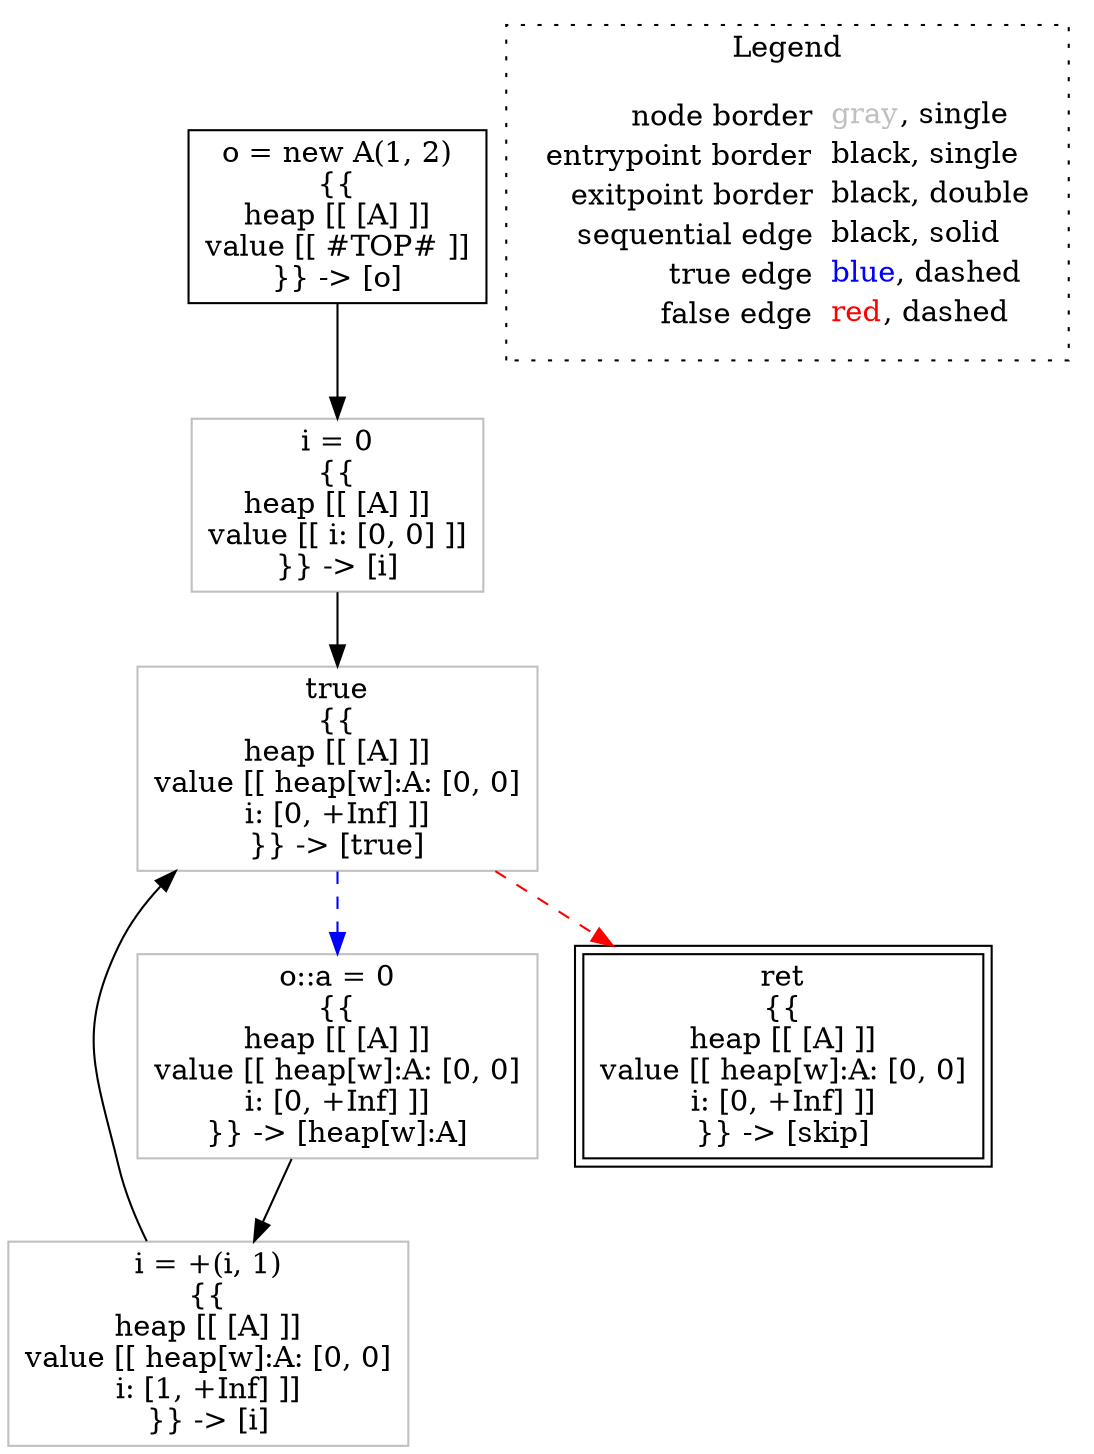 digraph {
	"node0" [shape="rect",color="black",label=<o = new A(1, 2)<BR/>{{<BR/>heap [[ [A] ]]<BR/>value [[ #TOP# ]]<BR/>}} -&gt; [o]>];
	"node1" [shape="rect",color="gray",label=<o::a = 0<BR/>{{<BR/>heap [[ [A] ]]<BR/>value [[ heap[w]:A: [0, 0]<BR/>i: [0, +Inf] ]]<BR/>}} -&gt; [heap[w]:A]>];
	"node2" [shape="rect",color="gray",label=<i = 0<BR/>{{<BR/>heap [[ [A] ]]<BR/>value [[ i: [0, 0] ]]<BR/>}} -&gt; [i]>];
	"node3" [shape="rect",color="gray",label=<i = +(i, 1)<BR/>{{<BR/>heap [[ [A] ]]<BR/>value [[ heap[w]:A: [0, 0]<BR/>i: [1, +Inf] ]]<BR/>}} -&gt; [i]>];
	"node4" [shape="rect",color="black",peripheries="2",label=<ret<BR/>{{<BR/>heap [[ [A] ]]<BR/>value [[ heap[w]:A: [0, 0]<BR/>i: [0, +Inf] ]]<BR/>}} -&gt; [skip]>];
	"node5" [shape="rect",color="gray",label=<true<BR/>{{<BR/>heap [[ [A] ]]<BR/>value [[ heap[w]:A: [0, 0]<BR/>i: [0, +Inf] ]]<BR/>}} -&gt; [true]>];
	"node1" -> "node3" [color="black"];
	"node0" -> "node2" [color="black"];
	"node2" -> "node5" [color="black"];
	"node3" -> "node5" [color="black"];
	"node5" -> "node1" [color="blue",style="dashed"];
	"node5" -> "node4" [color="red",style="dashed"];
subgraph cluster_legend {
	label="Legend";
	style=dotted;
	node [shape=plaintext];
	"legend" [label=<<table border="0" cellpadding="2" cellspacing="0" cellborder="0"><tr><td align="right">node border&nbsp;</td><td align="left"><font color="gray">gray</font>, single</td></tr><tr><td align="right">entrypoint border&nbsp;</td><td align="left"><font color="black">black</font>, single</td></tr><tr><td align="right">exitpoint border&nbsp;</td><td align="left"><font color="black">black</font>, double</td></tr><tr><td align="right">sequential edge&nbsp;</td><td align="left"><font color="black">black</font>, solid</td></tr><tr><td align="right">true edge&nbsp;</td><td align="left"><font color="blue">blue</font>, dashed</td></tr><tr><td align="right">false edge&nbsp;</td><td align="left"><font color="red">red</font>, dashed</td></tr></table>>];
}

}

